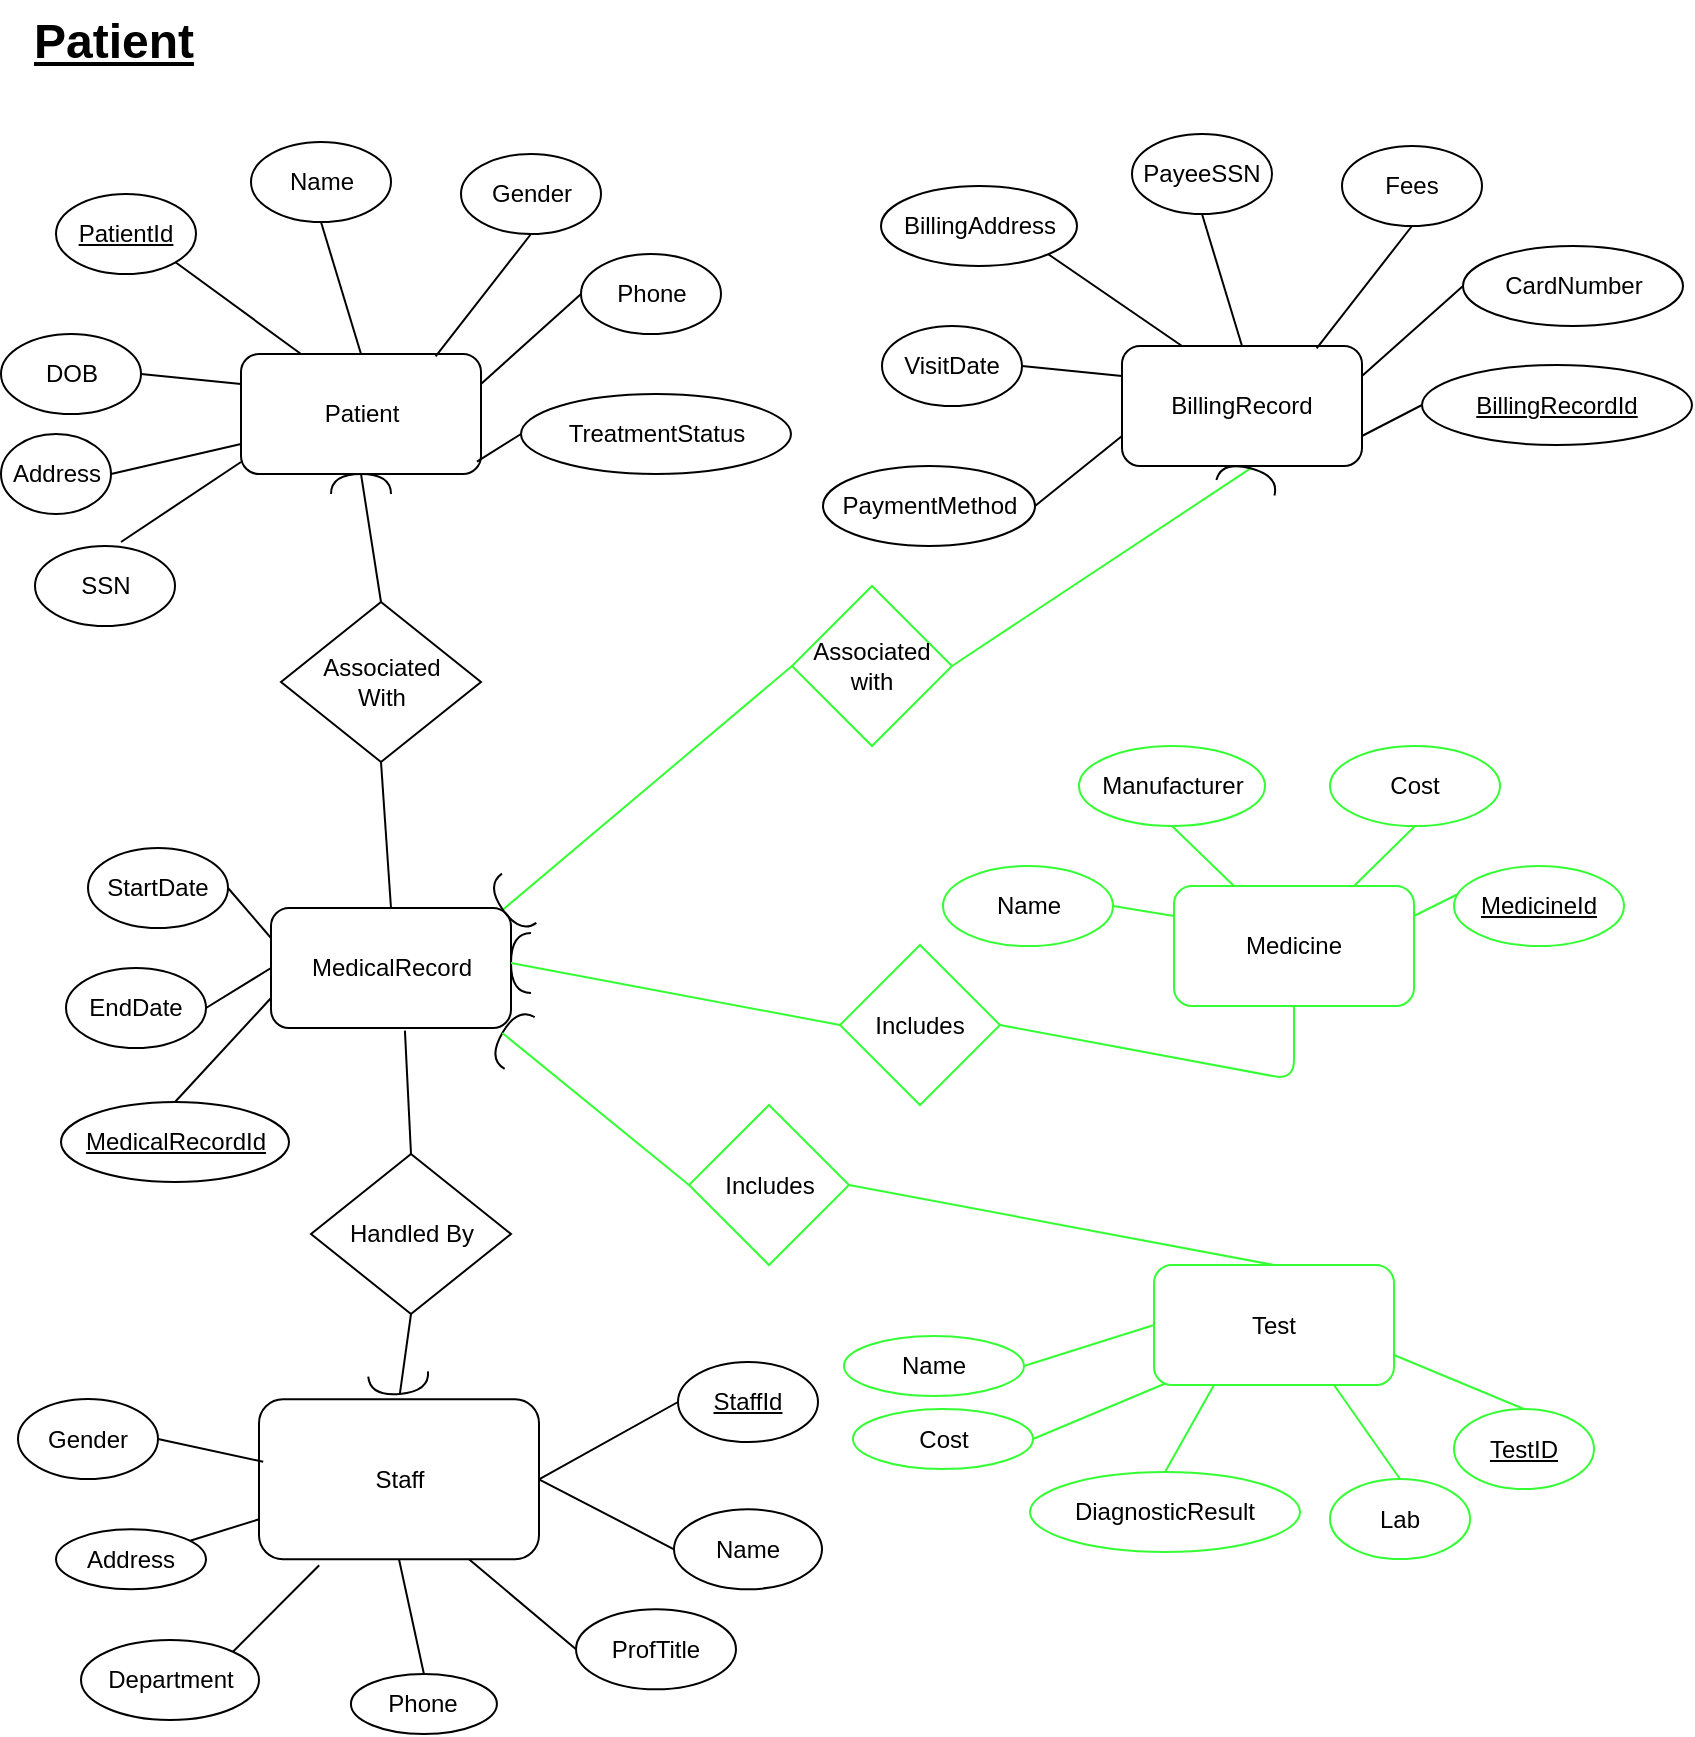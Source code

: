 <mxfile version="10.6.0" type="device"><diagram id="EA2OVzTUmR5eEB-TLm9R" name="Page-1"><mxGraphModel dx="1988" dy="1036" grid="1" gridSize="10" guides="1" tooltips="1" connect="1" arrows="1" fold="1" page="1" pageScale="1" pageWidth="850" pageHeight="1100" math="0" shadow="0"><root><mxCell id="0"/><mxCell id="1" parent="0"/><mxCell id="W83G86wXTGBGPl_YFsFf-2" value="Staff" style="rounded=1;whiteSpace=wrap;html=1;" parent="1" vertex="1"><mxGeometry x="133.5" y="719.638" width="140" height="80" as="geometry"/></mxCell><mxCell id="W83G86wXTGBGPl_YFsFf-4" value="MedicalRecord" style="rounded=1;whiteSpace=wrap;html=1;" parent="1" vertex="1"><mxGeometry x="139.5" y="474" width="120" height="60" as="geometry"/></mxCell><mxCell id="W83G86wXTGBGPl_YFsFf-7" value="Name" style="ellipse;whiteSpace=wrap;html=1;rounded=1;" parent="1" vertex="1"><mxGeometry x="341" y="774.638" width="74" height="40" as="geometry"/></mxCell><mxCell id="W83G86wXTGBGPl_YFsFf-10" value="Phone" style="ellipse;whiteSpace=wrap;html=1;rounded=1;" parent="1" vertex="1"><mxGeometry x="179.46" y="857" width="73" height="30" as="geometry"/></mxCell><mxCell id="W83G86wXTGBGPl_YFsFf-12" value="Department" style="ellipse;whiteSpace=wrap;html=1;rounded=1;" parent="1" vertex="1"><mxGeometry x="44.5" y="840" width="89" height="40" as="geometry"/></mxCell><mxCell id="W83G86wXTGBGPl_YFsFf-13" value="Address" style="ellipse;whiteSpace=wrap;html=1;rounded=1;" parent="1" vertex="1"><mxGeometry x="32" y="784.638" width="75" height="30" as="geometry"/></mxCell><mxCell id="W83G86wXTGBGPl_YFsFf-15" value="ProfTitle" style="ellipse;whiteSpace=wrap;html=1;rounded=1;" parent="1" vertex="1"><mxGeometry x="292" y="824.638" width="80" height="40" as="geometry"/></mxCell><mxCell id="W83G86wXTGBGPl_YFsFf-19" value="Gender&lt;br&gt;" style="ellipse;whiteSpace=wrap;html=1;rounded=1;" parent="1" vertex="1"><mxGeometry x="234.5" y="97" width="70" height="40" as="geometry"/></mxCell><mxCell id="W83G86wXTGBGPl_YFsFf-21" value="DOB&lt;br&gt;" style="ellipse;whiteSpace=wrap;html=1;rounded=1;" parent="1" vertex="1"><mxGeometry x="4.5" y="187" width="70" height="40" as="geometry"/></mxCell><mxCell id="W83G86wXTGBGPl_YFsFf-22" value="Name&lt;br&gt;" style="ellipse;whiteSpace=wrap;html=1;rounded=1;" parent="1" vertex="1"><mxGeometry x="129.5" y="91" width="70" height="40" as="geometry"/></mxCell><mxCell id="W83G86wXTGBGPl_YFsFf-23" value="&lt;u&gt;PatientId&lt;/u&gt;&lt;br&gt;" style="ellipse;whiteSpace=wrap;html=1;rounded=1;" parent="1" vertex="1"><mxGeometry x="32" y="117" width="70" height="40" as="geometry"/></mxCell><mxCell id="W83G86wXTGBGPl_YFsFf-25" value="StartDate" style="ellipse;whiteSpace=wrap;html=1;rounded=1;" parent="1" vertex="1"><mxGeometry x="48" y="444" width="70" height="40" as="geometry"/></mxCell><mxCell id="W83G86wXTGBGPl_YFsFf-26" value="&lt;u&gt;MedicalRecordId&lt;/u&gt;&lt;br&gt;" style="ellipse;whiteSpace=wrap;html=1;rounded=1;" parent="1" vertex="1"><mxGeometry x="34.5" y="571" width="114" height="40" as="geometry"/></mxCell><mxCell id="W83G86wXTGBGPl_YFsFf-27" value="EndDate" style="ellipse;whiteSpace=wrap;html=1;rounded=1;" parent="1" vertex="1"><mxGeometry x="37" y="504" width="70" height="40" as="geometry"/></mxCell><mxCell id="W83G86wXTGBGPl_YFsFf-28" value="Associated&lt;br&gt;With" style="rhombus;whiteSpace=wrap;html=1;" parent="1" vertex="1"><mxGeometry x="144.5" y="321" width="100" height="80" as="geometry"/></mxCell><mxCell id="W83G86wXTGBGPl_YFsFf-29" value="Patient" style="rounded=1;whiteSpace=wrap;html=1;" parent="1" vertex="1"><mxGeometry x="124.5" y="197" width="120" height="60" as="geometry"/></mxCell><mxCell id="W83G86wXTGBGPl_YFsFf-30" value="TreatmentStatus" style="ellipse;whiteSpace=wrap;html=1;rounded=1;" parent="1" vertex="1"><mxGeometry x="264.5" y="217" width="135" height="40" as="geometry"/></mxCell><mxCell id="W83G86wXTGBGPl_YFsFf-31" value="Address" style="ellipse;whiteSpace=wrap;html=1;rounded=1;" parent="1" vertex="1"><mxGeometry x="4.5" y="237" width="55" height="40" as="geometry"/></mxCell><mxCell id="W83G86wXTGBGPl_YFsFf-32" value="Phone" style="ellipse;whiteSpace=wrap;html=1;rounded=1;" parent="1" vertex="1"><mxGeometry x="294.5" y="147" width="70" height="40" as="geometry"/></mxCell><mxCell id="W83G86wXTGBGPl_YFsFf-33" value="Associated&lt;br&gt;with&lt;br&gt;" style="rhombus;whiteSpace=wrap;html=1;strokeColor=#33FF33;" parent="1" vertex="1"><mxGeometry x="400" y="313" width="80" height="80" as="geometry"/></mxCell><mxCell id="W83G86wXTGBGPl_YFsFf-58" value="" style="endArrow=none;html=1;entryX=1;entryY=0.5;entryDx=0;entryDy=0;exitX=0;exitY=0.25;exitDx=0;exitDy=0;" parent="1" source="W83G86wXTGBGPl_YFsFf-4" target="W83G86wXTGBGPl_YFsFf-25" edge="1"><mxGeometry width="50" height="50" relative="1" as="geometry"><mxPoint x="187" y="495" as="sourcePoint"/><mxPoint x="87" y="954" as="targetPoint"/></mxGeometry></mxCell><mxCell id="W83G86wXTGBGPl_YFsFf-60" value="" style="endArrow=none;html=1;entryX=1;entryY=0.5;entryDx=0;entryDy=0;exitX=0;exitY=0.5;exitDx=0;exitDy=0;" parent="1" source="W83G86wXTGBGPl_YFsFf-4" target="W83G86wXTGBGPl_YFsFf-27" edge="1"><mxGeometry width="50" height="50" relative="1" as="geometry"><mxPoint x="207" y="515" as="sourcePoint"/><mxPoint x="207" y="474" as="targetPoint"/></mxGeometry></mxCell><mxCell id="W83G86wXTGBGPl_YFsFf-61" value="" style="endArrow=none;html=1;entryX=0;entryY=0.5;entryDx=0;entryDy=0;exitX=1;exitY=0.5;exitDx=0;exitDy=0;" parent="1" source="W83G86wXTGBGPl_YFsFf-2" target="W83G86wXTGBGPl_YFsFf-7" edge="1"><mxGeometry width="50" height="50" relative="1" as="geometry"><mxPoint x="223.5" y="1010.638" as="sourcePoint"/><mxPoint x="223.5" y="969.638" as="targetPoint"/></mxGeometry></mxCell><mxCell id="W83G86wXTGBGPl_YFsFf-62" value="" style="endArrow=none;html=1;entryX=0.5;entryY=0;entryDx=0;entryDy=0;exitX=0;exitY=0.75;exitDx=0;exitDy=0;" parent="1" source="W83G86wXTGBGPl_YFsFf-4" target="W83G86wXTGBGPl_YFsFf-26" edge="1"><mxGeometry width="50" height="50" relative="1" as="geometry"><mxPoint x="227" y="535" as="sourcePoint"/><mxPoint x="227" y="494" as="targetPoint"/></mxGeometry></mxCell><mxCell id="W83G86wXTGBGPl_YFsFf-64" value="" style="endArrow=none;html=1;entryX=0.983;entryY=0.897;entryDx=0;entryDy=0;exitX=0;exitY=0.5;exitDx=0;exitDy=0;entryPerimeter=0;" parent="1" source="W83G86wXTGBGPl_YFsFf-30" target="W83G86wXTGBGPl_YFsFf-29" edge="1"><mxGeometry width="50" height="50" relative="1" as="geometry"><mxPoint x="164.5" y="277" as="sourcePoint"/><mxPoint x="224.5" y="-23" as="targetPoint"/></mxGeometry></mxCell><mxCell id="W83G86wXTGBGPl_YFsFf-65" value="" style="endArrow=none;html=1;entryX=0.5;entryY=1;entryDx=0;entryDy=0;exitX=0.5;exitY=0;exitDx=0;exitDy=0;" parent="1" source="W83G86wXTGBGPl_YFsFf-29" target="W83G86wXTGBGPl_YFsFf-22" edge="1"><mxGeometry width="50" height="50" relative="1" as="geometry"><mxPoint x="234.5" y="28" as="sourcePoint"/><mxPoint x="234.5" y="-13" as="targetPoint"/></mxGeometry></mxCell><mxCell id="W83G86wXTGBGPl_YFsFf-66" value="" style="endArrow=none;html=1;entryX=0;entryY=0.5;entryDx=0;entryDy=0;exitX=1;exitY=0.25;exitDx=0;exitDy=0;" parent="1" source="W83G86wXTGBGPl_YFsFf-29" target="W83G86wXTGBGPl_YFsFf-32" edge="1"><mxGeometry width="50" height="50" relative="1" as="geometry"><mxPoint x="244.5" y="38" as="sourcePoint"/><mxPoint x="244.5" y="-3" as="targetPoint"/></mxGeometry></mxCell><mxCell id="W83G86wXTGBGPl_YFsFf-67" value="" style="endArrow=none;html=1;entryX=0.811;entryY=0.019;entryDx=0;entryDy=0;exitX=0.5;exitY=1;exitDx=0;exitDy=0;entryPerimeter=0;" parent="1" source="W83G86wXTGBGPl_YFsFf-19" target="W83G86wXTGBGPl_YFsFf-29" edge="1"><mxGeometry width="50" height="50" relative="1" as="geometry"><mxPoint x="299.5" y="217" as="sourcePoint"/><mxPoint x="254.5" y="7" as="targetPoint"/></mxGeometry></mxCell><mxCell id="W83G86wXTGBGPl_YFsFf-68" value="" style="endArrow=none;html=1;entryX=0.25;entryY=0;entryDx=0;entryDy=0;exitX=1;exitY=1;exitDx=0;exitDy=0;" parent="1" source="W83G86wXTGBGPl_YFsFf-23" target="W83G86wXTGBGPl_YFsFf-29" edge="1"><mxGeometry width="50" height="50" relative="1" as="geometry"><mxPoint x="264.5" y="58" as="sourcePoint"/><mxPoint x="264.5" y="17" as="targetPoint"/></mxGeometry></mxCell><mxCell id="W83G86wXTGBGPl_YFsFf-69" value="" style="endArrow=none;html=1;entryX=0;entryY=0.75;entryDx=0;entryDy=0;exitX=1;exitY=0.5;exitDx=0;exitDy=0;" parent="1" source="W83G86wXTGBGPl_YFsFf-31" target="W83G86wXTGBGPl_YFsFf-29" edge="1"><mxGeometry width="50" height="50" relative="1" as="geometry"><mxPoint x="274.5" y="68" as="sourcePoint"/><mxPoint x="274.5" y="27" as="targetPoint"/></mxGeometry></mxCell><mxCell id="W83G86wXTGBGPl_YFsFf-70" value="" style="endArrow=none;html=1;entryX=1;entryY=0.5;entryDx=0;entryDy=0;exitX=0;exitY=0.25;exitDx=0;exitDy=0;" parent="1" source="W83G86wXTGBGPl_YFsFf-29" target="W83G86wXTGBGPl_YFsFf-21" edge="1"><mxGeometry width="50" height="50" relative="1" as="geometry"><mxPoint x="284.5" y="78" as="sourcePoint"/><mxPoint x="284.5" y="37" as="targetPoint"/></mxGeometry></mxCell><mxCell id="W83G86wXTGBGPl_YFsFf-80" value="" style="endArrow=none;html=1;exitX=0;exitY=0.75;exitDx=0;exitDy=0;" parent="1" source="W83G86wXTGBGPl_YFsFf-2" target="W83G86wXTGBGPl_YFsFf-13" edge="1"><mxGeometry width="50" height="50" relative="1" as="geometry"><mxPoint x="313.5" y="1100.638" as="sourcePoint"/><mxPoint x="313.5" y="1059.638" as="targetPoint"/></mxGeometry></mxCell><mxCell id="W83G86wXTGBGPl_YFsFf-83" value="" style="endArrow=none;html=1;entryX=0;entryY=0.5;entryDx=0;entryDy=0;exitX=0.75;exitY=1;exitDx=0;exitDy=0;" parent="1" source="W83G86wXTGBGPl_YFsFf-2" target="W83G86wXTGBGPl_YFsFf-15" edge="1"><mxGeometry width="50" height="50" relative="1" as="geometry"><mxPoint x="213.5" y="729.638" as="sourcePoint"/><mxPoint x="132.5" y="643.638" as="targetPoint"/></mxGeometry></mxCell><mxCell id="W83G86wXTGBGPl_YFsFf-84" value="" style="endArrow=none;html=1;entryX=0.5;entryY=0;entryDx=0;entryDy=0;exitX=0.5;exitY=1;exitDx=0;exitDy=0;" parent="1" source="W83G86wXTGBGPl_YFsFf-2" target="W83G86wXTGBGPl_YFsFf-10" edge="1"><mxGeometry width="50" height="50" relative="1" as="geometry"><mxPoint x="248.5" y="729.638" as="sourcePoint"/><mxPoint x="303.431" y="659.914" as="targetPoint"/></mxGeometry></mxCell><mxCell id="W83G86wXTGBGPl_YFsFf-87" value="" style="endArrow=none;html=1;entryX=1;entryY=0;entryDx=0;entryDy=0;exitX=0.215;exitY=1.037;exitDx=0;exitDy=0;exitPerimeter=0;" parent="1" source="W83G86wXTGBGPl_YFsFf-2" target="W83G86wXTGBGPl_YFsFf-12" edge="1"><mxGeometry width="50" height="50" relative="1" as="geometry"><mxPoint x="288.5" y="743.638" as="sourcePoint"/><mxPoint x="307.5" y="664.638" as="targetPoint"/></mxGeometry></mxCell><mxCell id="W83G86wXTGBGPl_YFsFf-102" value="" style="endArrow=none;html=1;exitX=0.5;exitY=1;exitDx=0;exitDy=0;entryX=0.5;entryY=0;entryDx=0;entryDy=0;" parent="1" source="W83G86wXTGBGPl_YFsFf-28" target="W83G86wXTGBGPl_YFsFf-4" edge="1"><mxGeometry width="50" height="50" relative="1" as="geometry"><mxPoint x="155.724" y="404.276" as="sourcePoint"/><mxPoint x="132" y="-116" as="targetPoint"/></mxGeometry></mxCell><mxCell id="rgVPtmXmn6_U4LOIBoe6-5" value="" style="endArrow=none;html=1;exitX=0.5;exitY=0;exitDx=0;exitDy=0;entryX=1;entryY=0.5;entryDx=0;entryDy=0;entryPerimeter=0;" parent="1" source="W83G86wXTGBGPl_YFsFf-28" target="rgVPtmXmn6_U4LOIBoe6-6" edge="1"><mxGeometry width="50" height="50" relative="1" as="geometry"><mxPoint x="4.5" y="754.5" as="sourcePoint"/><mxPoint x="184.5" y="274.5" as="targetPoint"/></mxGeometry></mxCell><mxCell id="rgVPtmXmn6_U4LOIBoe6-6" value="" style="shape=requiredInterface;html=1;verticalLabelPosition=bottom;rounded=1;rotation=-90;" parent="1" vertex="1"><mxGeometry x="179.5" y="247" width="10" height="30" as="geometry"/></mxCell><mxCell id="rgVPtmXmn6_U4LOIBoe6-10" value="Handled By" style="rhombus;whiteSpace=wrap;html=1;" parent="1" vertex="1"><mxGeometry x="159.5" y="597" width="100" height="80" as="geometry"/></mxCell><mxCell id="rgVPtmXmn6_U4LOIBoe6-11" value="" style="endArrow=none;html=1;exitX=0.5;exitY=1;exitDx=0;exitDy=0;entryX=1;entryY=0.5;entryDx=0;entryDy=0;entryPerimeter=0;" parent="1" source="rgVPtmXmn6_U4LOIBoe6-10" target="rgVPtmXmn6_U4LOIBoe6-13" edge="1"><mxGeometry width="50" height="50" relative="1" as="geometry"><mxPoint x="170.724" y="627.276" as="sourcePoint"/><mxPoint x="274.5" y="661" as="targetPoint"/></mxGeometry></mxCell><mxCell id="rgVPtmXmn6_U4LOIBoe6-12" value="" style="endArrow=none;html=1;exitX=0.5;exitY=0;exitDx=0;exitDy=0;entryX=0.558;entryY=1.022;entryDx=0;entryDy=0;entryPerimeter=0;" parent="1" source="rgVPtmXmn6_U4LOIBoe6-10" target="W83G86wXTGBGPl_YFsFf-4" edge="1"><mxGeometry width="50" height="50" relative="1" as="geometry"><mxPoint x="19.5" y="1148.5" as="sourcePoint"/><mxPoint x="199.5" y="668.5" as="targetPoint"/></mxGeometry></mxCell><mxCell id="rgVPtmXmn6_U4LOIBoe6-13" value="" style="shape=requiredInterface;html=1;verticalLabelPosition=bottom;rounded=1;rotation=85;" parent="1" vertex="1"><mxGeometry x="198.5" y="697" width="10" height="30" as="geometry"/></mxCell><mxCell id="rgVPtmXmn6_U4LOIBoe6-17" value="Gender&lt;br&gt;" style="ellipse;whiteSpace=wrap;html=1;rounded=1;" parent="1" vertex="1"><mxGeometry x="13" y="719.5" width="70" height="40" as="geometry"/></mxCell><mxCell id="rgVPtmXmn6_U4LOIBoe6-18" value="" style="endArrow=none;html=1;exitX=1;exitY=0.5;exitDx=0;exitDy=0;entryX=0.015;entryY=0.391;entryDx=0;entryDy=0;entryPerimeter=0;" parent="1" source="rgVPtmXmn6_U4LOIBoe6-17" target="W83G86wXTGBGPl_YFsFf-2" edge="1"><mxGeometry width="50" height="50" relative="1" as="geometry"><mxPoint x="204.214" y="411.429" as="sourcePoint"/><mxPoint x="209.929" y="484.286" as="targetPoint"/></mxGeometry></mxCell><mxCell id="rgVPtmXmn6_U4LOIBoe6-19" value="&lt;u&gt;StaffId&lt;/u&gt;&lt;br&gt;" style="ellipse;whiteSpace=wrap;html=1;rounded=1;" parent="1" vertex="1"><mxGeometry x="343" y="701" width="70" height="40" as="geometry"/></mxCell><mxCell id="rgVPtmXmn6_U4LOIBoe6-20" value="" style="endArrow=none;html=1;entryX=0;entryY=0.5;entryDx=0;entryDy=0;exitX=1;exitY=0.5;exitDx=0;exitDy=0;" parent="1" source="W83G86wXTGBGPl_YFsFf-2" target="rgVPtmXmn6_U4LOIBoe6-19" edge="1"><mxGeometry width="50" height="50" relative="1" as="geometry"><mxPoint x="284.214" y="770" as="sourcePoint"/><mxPoint x="351.357" y="804.286" as="targetPoint"/></mxGeometry></mxCell><mxCell id="rgVPtmXmn6_U4LOIBoe6-21" value="" style="endArrow=none;html=1;exitX=0;exitY=0.5;exitDx=0;exitDy=0;entryX=1;entryY=0.5;entryDx=0;entryDy=0;entryPerimeter=0;strokeColor=#33FF33;" parent="1" source="W83G86wXTGBGPl_YFsFf-33" target="rgVPtmXmn6_U4LOIBoe6-22" edge="1"><mxGeometry width="50" height="50" relative="1" as="geometry"><mxPoint x="244.214" y="607.143" as="sourcePoint"/><mxPoint x="324.5" y="541" as="targetPoint"/></mxGeometry></mxCell><mxCell id="rgVPtmXmn6_U4LOIBoe6-22" value="" style="shape=requiredInterface;html=1;verticalLabelPosition=bottom;rounded=1;rotation=145;" parent="1" vertex="1"><mxGeometry x="254.5" y="457" width="10" height="30" as="geometry"/></mxCell><mxCell id="rgVPtmXmn6_U4LOIBoe6-39" value="Fees&lt;br&gt;" style="ellipse;whiteSpace=wrap;html=1;rounded=1;" parent="1" vertex="1"><mxGeometry x="675" y="93" width="70" height="40" as="geometry"/></mxCell><mxCell id="rgVPtmXmn6_U4LOIBoe6-40" value="VisitDate&lt;br&gt;" style="ellipse;whiteSpace=wrap;html=1;rounded=1;" parent="1" vertex="1"><mxGeometry x="445" y="183" width="70" height="40" as="geometry"/></mxCell><mxCell id="rgVPtmXmn6_U4LOIBoe6-41" value="PayeeSSN&lt;br&gt;" style="ellipse;whiteSpace=wrap;html=1;rounded=1;" parent="1" vertex="1"><mxGeometry x="570" y="87" width="70" height="40" as="geometry"/></mxCell><mxCell id="rgVPtmXmn6_U4LOIBoe6-42" value="BillingAddress&lt;br&gt;" style="ellipse;whiteSpace=wrap;html=1;rounded=1;" parent="1" vertex="1"><mxGeometry x="444.5" y="113" width="98" height="40" as="geometry"/></mxCell><mxCell id="rgVPtmXmn6_U4LOIBoe6-43" value="BillingRecord" style="rounded=1;whiteSpace=wrap;html=1;" parent="1" vertex="1"><mxGeometry x="565" y="193" width="120" height="60" as="geometry"/></mxCell><mxCell id="rgVPtmXmn6_U4LOIBoe6-45" value="PaymentMethod" style="ellipse;whiteSpace=wrap;html=1;rounded=1;" parent="1" vertex="1"><mxGeometry x="415.5" y="253" width="106" height="40" as="geometry"/></mxCell><mxCell id="rgVPtmXmn6_U4LOIBoe6-46" value="CardNumber" style="ellipse;whiteSpace=wrap;html=1;rounded=1;" parent="1" vertex="1"><mxGeometry x="735.5" y="143" width="110" height="40" as="geometry"/></mxCell><mxCell id="rgVPtmXmn6_U4LOIBoe6-48" value="" style="endArrow=none;html=1;entryX=0.5;entryY=1;entryDx=0;entryDy=0;exitX=0.5;exitY=0;exitDx=0;exitDy=0;" parent="1" source="rgVPtmXmn6_U4LOIBoe6-43" target="rgVPtmXmn6_U4LOIBoe6-41" edge="1"><mxGeometry width="50" height="50" relative="1" as="geometry"><mxPoint x="675" y="24" as="sourcePoint"/><mxPoint x="675" y="-17" as="targetPoint"/></mxGeometry></mxCell><mxCell id="rgVPtmXmn6_U4LOIBoe6-49" value="" style="endArrow=none;html=1;entryX=0;entryY=0.5;entryDx=0;entryDy=0;exitX=1;exitY=0.25;exitDx=0;exitDy=0;" parent="1" source="rgVPtmXmn6_U4LOIBoe6-43" target="rgVPtmXmn6_U4LOIBoe6-46" edge="1"><mxGeometry width="50" height="50" relative="1" as="geometry"><mxPoint x="685" y="34" as="sourcePoint"/><mxPoint x="685" y="-7" as="targetPoint"/></mxGeometry></mxCell><mxCell id="rgVPtmXmn6_U4LOIBoe6-50" value="" style="endArrow=none;html=1;entryX=0.811;entryY=0.019;entryDx=0;entryDy=0;exitX=0.5;exitY=1;exitDx=0;exitDy=0;entryPerimeter=0;" parent="1" source="rgVPtmXmn6_U4LOIBoe6-39" target="rgVPtmXmn6_U4LOIBoe6-43" edge="1"><mxGeometry width="50" height="50" relative="1" as="geometry"><mxPoint x="740" y="213" as="sourcePoint"/><mxPoint x="695" y="3" as="targetPoint"/></mxGeometry></mxCell><mxCell id="rgVPtmXmn6_U4LOIBoe6-51" value="" style="endArrow=none;html=1;entryX=0.25;entryY=0;entryDx=0;entryDy=0;exitX=1;exitY=1;exitDx=0;exitDy=0;" parent="1" source="rgVPtmXmn6_U4LOIBoe6-42" target="rgVPtmXmn6_U4LOIBoe6-43" edge="1"><mxGeometry width="50" height="50" relative="1" as="geometry"><mxPoint x="705" y="54" as="sourcePoint"/><mxPoint x="705" y="13" as="targetPoint"/></mxGeometry></mxCell><mxCell id="rgVPtmXmn6_U4LOIBoe6-52" value="" style="endArrow=none;html=1;entryX=0;entryY=0.75;entryDx=0;entryDy=0;exitX=1;exitY=0.5;exitDx=0;exitDy=0;" parent="1" source="rgVPtmXmn6_U4LOIBoe6-45" target="rgVPtmXmn6_U4LOIBoe6-43" edge="1"><mxGeometry width="50" height="50" relative="1" as="geometry"><mxPoint x="715" y="64" as="sourcePoint"/><mxPoint x="715" y="23" as="targetPoint"/></mxGeometry></mxCell><mxCell id="rgVPtmXmn6_U4LOIBoe6-53" value="" style="endArrow=none;html=1;entryX=1;entryY=0.5;entryDx=0;entryDy=0;exitX=0;exitY=0.25;exitDx=0;exitDy=0;" parent="1" source="rgVPtmXmn6_U4LOIBoe6-43" target="rgVPtmXmn6_U4LOIBoe6-40" edge="1"><mxGeometry width="50" height="50" relative="1" as="geometry"><mxPoint x="725" y="74" as="sourcePoint"/><mxPoint x="725" y="33" as="targetPoint"/></mxGeometry></mxCell><mxCell id="rgVPtmXmn6_U4LOIBoe6-55" value="&lt;u&gt;BillingRecordId&lt;/u&gt;" style="ellipse;whiteSpace=wrap;html=1;rounded=1;" parent="1" vertex="1"><mxGeometry x="715" y="202.5" width="135" height="40" as="geometry"/></mxCell><mxCell id="rgVPtmXmn6_U4LOIBoe6-56" value="" style="endArrow=none;html=1;entryX=1;entryY=0.75;entryDx=0;entryDy=0;exitX=0;exitY=0.5;exitDx=0;exitDy=0;" parent="1" source="rgVPtmXmn6_U4LOIBoe6-55" target="rgVPtmXmn6_U4LOIBoe6-43" edge="1"><mxGeometry width="50" height="50" relative="1" as="geometry"><mxPoint x="719.929" y="291.429" as="sourcePoint"/><mxPoint x="692.786" y="257.143" as="targetPoint"/></mxGeometry></mxCell><mxCell id="rgVPtmXmn6_U4LOIBoe6-58" value="" style="endArrow=none;html=1;exitX=1;exitY=0.5;exitDx=0;exitDy=0;entryX=1;entryY=0.5;entryDx=0;entryDy=0;entryPerimeter=0;strokeColor=#33FF33;" parent="1" source="W83G86wXTGBGPl_YFsFf-33" target="rgVPtmXmn6_U4LOIBoe6-59" edge="1"><mxGeometry width="50" height="50" relative="1" as="geometry"><mxPoint x="627.471" y="321.588" as="sourcePoint"/><mxPoint x="615" y="299.5" as="targetPoint"/></mxGeometry></mxCell><mxCell id="rgVPtmXmn6_U4LOIBoe6-59" value="" style="shape=requiredInterface;html=1;verticalLabelPosition=bottom;rounded=1;rotation=-75;" parent="1" vertex="1"><mxGeometry x="623" y="244" width="10" height="30" as="geometry"/></mxCell><mxCell id="UNYxZU-XvQAK4ZHzDFH4-1" value="SSN" style="ellipse;whiteSpace=wrap;html=1;rounded=1;" parent="1" vertex="1"><mxGeometry x="21.5" y="293" width="70" height="40" as="geometry"/></mxCell><mxCell id="UNYxZU-XvQAK4ZHzDFH4-2" value="" style="endArrow=none;html=1;" parent="1" edge="1"><mxGeometry width="50" height="50" relative="1" as="geometry"><mxPoint x="64.5" y="291" as="sourcePoint"/><mxPoint x="124.5" y="251" as="targetPoint"/></mxGeometry></mxCell><mxCell id="3TGWA2CO7MwOZJrMMFZc-1" value="&lt;span style=&quot;font-size: 24px&quot;&gt;&lt;b&gt;&lt;u&gt;Patient&lt;/u&gt;&lt;/b&gt;&lt;/span&gt;" style="text;html=1;" parent="1" vertex="1"><mxGeometry x="19" y="20" width="140" height="30" as="geometry"/></mxCell><mxCell id="Lb5OY0nxFMzNi60ySXzB-1" value="Includes" style="rhombus;whiteSpace=wrap;html=1;strokeColor=#33FF33;" parent="1" vertex="1"><mxGeometry x="424" y="492.5" width="80" height="80" as="geometry"/></mxCell><mxCell id="Lb5OY0nxFMzNi60ySXzB-2" value="Lab&lt;br&gt;" style="ellipse;whiteSpace=wrap;html=1;rounded=1;strokeColor=#33FF33;" parent="1" vertex="1"><mxGeometry x="669" y="759.5" width="70" height="40" as="geometry"/></mxCell><mxCell id="Lb5OY0nxFMzNi60ySXzB-3" value="DiagnosticResult" style="ellipse;whiteSpace=wrap;html=1;rounded=1;strokeColor=#33FF33;" parent="1" vertex="1"><mxGeometry x="519" y="756" width="135" height="40" as="geometry"/></mxCell><mxCell id="Lb5OY0nxFMzNi60ySXzB-4" value="Medicine" style="rounded=1;whiteSpace=wrap;html=1;strokeColor=#33FF33;" parent="1" vertex="1"><mxGeometry x="591" y="463" width="120" height="60" as="geometry"/></mxCell><mxCell id="Lb5OY0nxFMzNi60ySXzB-5" value="Test" style="rounded=1;whiteSpace=wrap;html=1;strokeColor=#33FF33;" parent="1" vertex="1"><mxGeometry x="581" y="652.5" width="120" height="60" as="geometry"/></mxCell><mxCell id="Lb5OY0nxFMzNi60ySXzB-6" value="&lt;u&gt;MedicineId&lt;/u&gt;&lt;br&gt;" style="ellipse;whiteSpace=wrap;html=1;rounded=1;strokeColor=#33FF33;" parent="1" vertex="1"><mxGeometry x="731" y="453" width="85" height="40" as="geometry"/></mxCell><mxCell id="Lb5OY0nxFMzNi60ySXzB-7" value="" style="endArrow=none;html=1;entryX=0.024;entryY=0.35;entryDx=0;entryDy=0;exitX=1;exitY=0.25;exitDx=0;exitDy=0;entryPerimeter=0;strokeColor=#33FF33;" parent="1" source="Lb5OY0nxFMzNi60ySXzB-4" target="Lb5OY0nxFMzNi60ySXzB-6" edge="1"><mxGeometry width="50" height="50" relative="1" as="geometry"><mxPoint x="593.5" y="668" as="sourcePoint"/><mxPoint x="698.5" y="813" as="targetPoint"/></mxGeometry></mxCell><mxCell id="Lb5OY0nxFMzNi60ySXzB-8" value="" style="endArrow=none;html=1;entryX=0.5;entryY=0;entryDx=0;entryDy=0;exitX=0.75;exitY=1;exitDx=0;exitDy=0;strokeColor=#33FF33;" parent="1" source="Lb5OY0nxFMzNi60ySXzB-5" target="Lb5OY0nxFMzNi60ySXzB-2" edge="1"><mxGeometry width="50" height="50" relative="1" as="geometry"><mxPoint x="975.5" y="991" as="sourcePoint"/><mxPoint x="853.5" y="1021" as="targetPoint"/></mxGeometry></mxCell><mxCell id="Lb5OY0nxFMzNi60ySXzB-9" value="" style="endArrow=none;html=1;entryX=0.5;entryY=0;entryDx=0;entryDy=0;exitX=0.25;exitY=1;exitDx=0;exitDy=0;strokeColor=#33FF33;" parent="1" source="Lb5OY0nxFMzNi60ySXzB-5" target="Lb5OY0nxFMzNi60ySXzB-3" edge="1"><mxGeometry width="50" height="50" relative="1" as="geometry"><mxPoint x="985.5" y="1001" as="sourcePoint"/><mxPoint x="1016.5" y="1041" as="targetPoint"/></mxGeometry></mxCell><mxCell id="Lb5OY0nxFMzNi60ySXzB-11" value="" style="shape=requiredInterface;html=1;verticalLabelPosition=bottom;rounded=1;rotation=180;" parent="1" vertex="1"><mxGeometry x="259.5" y="486.5" width="10" height="30" as="geometry"/></mxCell><mxCell id="Lb5OY0nxFMzNi60ySXzB-12" value="" style="endArrow=none;html=1;entryX=0;entryY=0.5;entryDx=0;entryDy=0;exitX=1;exitY=0.5;exitDx=0;exitDy=0;exitPerimeter=0;strokeColor=#33FF33;" parent="1" source="Lb5OY0nxFMzNi60ySXzB-11" target="Lb5OY0nxFMzNi60ySXzB-1" edge="1"><mxGeometry width="50" height="50" relative="1" as="geometry"><mxPoint x="355" y="551.5" as="sourcePoint"/><mxPoint x="428.5" y="486.5" as="targetPoint"/><Array as="points"/></mxGeometry></mxCell><mxCell id="Lb5OY0nxFMzNi60ySXzB-13" value="Name&lt;br&gt;" style="ellipse;whiteSpace=wrap;html=1;rounded=1;strokeColor=#33FF33;" parent="1" vertex="1"><mxGeometry x="475.5" y="453" width="85" height="40" as="geometry"/></mxCell><mxCell id="Lb5OY0nxFMzNi60ySXzB-14" value="Manufacturer&lt;br&gt;" style="ellipse;whiteSpace=wrap;html=1;rounded=1;strokeColor=#33FF33;" parent="1" vertex="1"><mxGeometry x="543.5" y="393" width="93" height="40" as="geometry"/></mxCell><mxCell id="Lb5OY0nxFMzNi60ySXzB-15" value="Cost&lt;br&gt;" style="ellipse;whiteSpace=wrap;html=1;rounded=1;strokeColor=#33FF33;" parent="1" vertex="1"><mxGeometry x="669" y="393" width="85" height="40" as="geometry"/></mxCell><mxCell id="Lb5OY0nxFMzNi60ySXzB-16" value="" style="endArrow=none;html=1;entryX=0.5;entryY=1;entryDx=0;entryDy=0;exitX=0.75;exitY=0;exitDx=0;exitDy=0;strokeColor=#33FF33;" parent="1" source="Lb5OY0nxFMzNi60ySXzB-4" target="Lb5OY0nxFMzNi60ySXzB-15" edge="1"><mxGeometry width="50" height="50" relative="1" as="geometry"><mxPoint x="721" y="488" as="sourcePoint"/><mxPoint x="771" y="487" as="targetPoint"/></mxGeometry></mxCell><mxCell id="Lb5OY0nxFMzNi60ySXzB-17" value="" style="endArrow=none;html=1;entryX=0.5;entryY=1;entryDx=0;entryDy=0;exitX=0.25;exitY=0;exitDx=0;exitDy=0;strokeColor=#33FF33;" parent="1" source="Lb5OY0nxFMzNi60ySXzB-4" target="Lb5OY0nxFMzNi60ySXzB-14" edge="1"><mxGeometry width="50" height="50" relative="1" as="geometry"><mxPoint x="691" y="473" as="sourcePoint"/><mxPoint x="737" y="443" as="targetPoint"/></mxGeometry></mxCell><mxCell id="Lb5OY0nxFMzNi60ySXzB-18" value="" style="endArrow=none;html=1;entryX=1;entryY=0.5;entryDx=0;entryDy=0;exitX=0;exitY=0.25;exitDx=0;exitDy=0;strokeColor=#33FF33;" parent="1" source="Lb5OY0nxFMzNi60ySXzB-4" target="Lb5OY0nxFMzNi60ySXzB-13" edge="1"><mxGeometry width="50" height="50" relative="1" as="geometry"><mxPoint x="631" y="473" as="sourcePoint"/><mxPoint x="600" y="443" as="targetPoint"/></mxGeometry></mxCell><mxCell id="Lb5OY0nxFMzNi60ySXzB-19" value="&lt;u&gt;TestID&lt;/u&gt;&lt;br&gt;" style="ellipse;whiteSpace=wrap;html=1;rounded=1;strokeColor=#33FF33;" parent="1" vertex="1"><mxGeometry x="731" y="724.5" width="70" height="40" as="geometry"/></mxCell><mxCell id="Lb5OY0nxFMzNi60ySXzB-20" value="Cost&lt;br&gt;" style="ellipse;whiteSpace=wrap;html=1;rounded=1;strokeColor=#33FF33;" parent="1" vertex="1"><mxGeometry x="430.5" y="724.5" width="90" height="30" as="geometry"/></mxCell><mxCell id="Lb5OY0nxFMzNi60ySXzB-21" value="Name&lt;br&gt;" style="ellipse;whiteSpace=wrap;html=1;rounded=1;strokeColor=#33FF33;" parent="1" vertex="1"><mxGeometry x="426" y="688" width="90" height="30" as="geometry"/></mxCell><mxCell id="Lb5OY0nxFMzNi60ySXzB-22" value="" style="endArrow=none;html=1;entryX=1;entryY=0.5;entryDx=0;entryDy=0;exitX=0.042;exitY=0.992;exitDx=0;exitDy=0;exitPerimeter=0;strokeColor=#33FF33;" parent="1" source="Lb5OY0nxFMzNi60ySXzB-5" target="Lb5OY0nxFMzNi60ySXzB-20" edge="1"><mxGeometry width="50" height="50" relative="1" as="geometry"><mxPoint x="621" y="723" as="sourcePoint"/><mxPoint x="597" y="766" as="targetPoint"/></mxGeometry></mxCell><mxCell id="Lb5OY0nxFMzNi60ySXzB-23" value="" style="endArrow=none;html=1;entryX=1;entryY=0.5;entryDx=0;entryDy=0;exitX=0;exitY=0.5;exitDx=0;exitDy=0;strokeColor=#33FF33;" parent="1" source="Lb5OY0nxFMzNi60ySXzB-5" target="Lb5OY0nxFMzNi60ySXzB-21" edge="1"><mxGeometry width="50" height="50" relative="1" as="geometry"><mxPoint x="596" y="722" as="sourcePoint"/><mxPoint x="513" y="755" as="targetPoint"/></mxGeometry></mxCell><mxCell id="Lb5OY0nxFMzNi60ySXzB-24" value="" style="endArrow=none;html=1;entryX=0.5;entryY=0;entryDx=0;entryDy=0;exitX=1;exitY=0.75;exitDx=0;exitDy=0;strokeColor=#33FF33;" parent="1" source="Lb5OY0nxFMzNi60ySXzB-5" target="Lb5OY0nxFMzNi60ySXzB-19" edge="1"><mxGeometry width="50" height="50" relative="1" as="geometry"><mxPoint x="591" y="693" as="sourcePoint"/><mxPoint x="526" y="713" as="targetPoint"/></mxGeometry></mxCell><mxCell id="Lb5OY0nxFMzNi60ySXzB-25" value="" style="endArrow=none;html=1;entryX=1;entryY=0.5;entryDx=0;entryDy=0;exitX=0.5;exitY=1;exitDx=0;exitDy=0;strokeColor=#33FF33;" parent="1" source="Lb5OY0nxFMzNi60ySXzB-4" target="Lb5OY0nxFMzNi60ySXzB-1" edge="1"><mxGeometry width="50" height="50" relative="1" as="geometry"><mxPoint x="653.5" y="746" as="sourcePoint"/><mxPoint x="504.441" y="568.676" as="targetPoint"/><Array as="points"><mxPoint x="651" y="560"/></Array></mxGeometry></mxCell><mxCell id="Lb5OY0nxFMzNi60ySXzB-26" value="Includes" style="rhombus;whiteSpace=wrap;html=1;strokeColor=#33FF33;" parent="1" vertex="1"><mxGeometry x="348.5" y="572.5" width="80" height="80" as="geometry"/></mxCell><mxCell id="Lb5OY0nxFMzNi60ySXzB-27" value="" style="shape=requiredInterface;html=1;verticalLabelPosition=bottom;rounded=1;rotation=-150;" parent="1" vertex="1"><mxGeometry x="254.5" y="524" width="10" height="30" as="geometry"/></mxCell><mxCell id="Lb5OY0nxFMzNi60ySXzB-28" value="" style="endArrow=none;html=1;entryX=0;entryY=0.5;entryDx=0;entryDy=0;exitX=1;exitY=0.5;exitDx=0;exitDy=0;exitPerimeter=0;strokeColor=#33FF33;" parent="1" source="Lb5OY0nxFMzNi60ySXzB-27" target="Lb5OY0nxFMzNi60ySXzB-26" edge="1"><mxGeometry width="50" height="50" relative="1" as="geometry"><mxPoint x="345" y="626.5" as="sourcePoint"/><mxPoint x="418.5" y="561.5" as="targetPoint"/><Array as="points"/></mxGeometry></mxCell><mxCell id="Lb5OY0nxFMzNi60ySXzB-29" value="" style="endArrow=none;html=1;entryX=1;entryY=0.5;entryDx=0;entryDy=0;exitX=0.5;exitY=0;exitDx=0;exitDy=0;strokeColor=#33FF33;" parent="1" source="Lb5OY0nxFMzNi60ySXzB-5" target="Lb5OY0nxFMzNi60ySXzB-26" edge="1"><mxGeometry width="50" height="50" relative="1" as="geometry"><mxPoint x="579" y="544.5" as="sourcePoint"/><mxPoint x="516" y="788.5" as="targetPoint"/></mxGeometry></mxCell></root></mxGraphModel></diagram></mxfile>